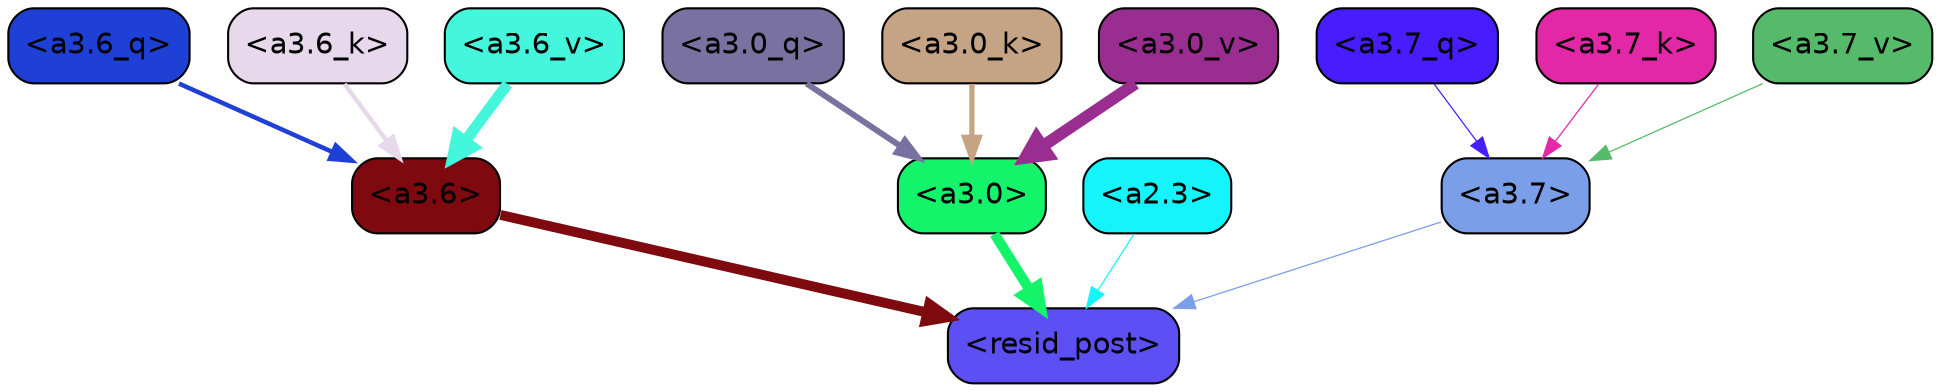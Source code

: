 strict digraph "" {
	graph [bgcolor=transparent,
		layout=dot,
		overlap=false,
		splines=true
	];
	"<a3.7>"	[color=black,
		fillcolor="#7a9ee7",
		fontname=Helvetica,
		shape=box,
		style="filled, rounded"];
	"<resid_post>"	[color=black,
		fillcolor="#5c4ff4",
		fontname=Helvetica,
		shape=box,
		style="filled, rounded"];
	"<a3.7>" -> "<resid_post>"	[color="#7a9ee7",
		penwidth=0.6];
	"<a3.6>"	[color=black,
		fillcolor="#7e0a0f",
		fontname=Helvetica,
		shape=box,
		style="filled, rounded"];
	"<a3.6>" -> "<resid_post>"	[color="#7e0a0f",
		penwidth=4.751592040061951];
	"<a3.0>"	[color=black,
		fillcolor="#13f46b",
		fontname=Helvetica,
		shape=box,
		style="filled, rounded"];
	"<a3.0>" -> "<resid_post>"	[color="#13f46b",
		penwidth=4.904066681861877];
	"<a2.3>"	[color=black,
		fillcolor="#14f4fd",
		fontname=Helvetica,
		shape=box,
		style="filled, rounded"];
	"<a2.3>" -> "<resid_post>"	[color="#14f4fd",
		penwidth=0.6];
	"<a3.7_q>"	[color=black,
		fillcolor="#471dfe",
		fontname=Helvetica,
		shape=box,
		style="filled, rounded"];
	"<a3.7_q>" -> "<a3.7>"	[color="#471dfe",
		penwidth=0.6];
	"<a3.6_q>"	[color=black,
		fillcolor="#1e40d5",
		fontname=Helvetica,
		shape=box,
		style="filled, rounded"];
	"<a3.6_q>" -> "<a3.6>"	[color="#1e40d5",
		penwidth=2.160832464694977];
	"<a3.0_q>"	[color=black,
		fillcolor="#79719f",
		fontname=Helvetica,
		shape=box,
		style="filled, rounded"];
	"<a3.0_q>" -> "<a3.0>"	[color="#79719f",
		penwidth=2.870753765106201];
	"<a3.7_k>"	[color=black,
		fillcolor="#e228a7",
		fontname=Helvetica,
		shape=box,
		style="filled, rounded"];
	"<a3.7_k>" -> "<a3.7>"	[color="#e228a7",
		penwidth=0.6];
	"<a3.6_k>"	[color=black,
		fillcolor="#e7d8eb",
		fontname=Helvetica,
		shape=box,
		style="filled, rounded"];
	"<a3.6_k>" -> "<a3.6>"	[color="#e7d8eb",
		penwidth=2.13908451795578];
	"<a3.0_k>"	[color=black,
		fillcolor="#c5a485",
		fontname=Helvetica,
		shape=box,
		style="filled, rounded"];
	"<a3.0_k>" -> "<a3.0>"	[color="#c5a485",
		penwidth=2.520303964614868];
	"<a3.7_v>"	[color=black,
		fillcolor="#56ba6b",
		fontname=Helvetica,
		shape=box,
		style="filled, rounded"];
	"<a3.7_v>" -> "<a3.7>"	[color="#56ba6b",
		penwidth=0.6];
	"<a3.6_v>"	[color=black,
		fillcolor="#44f7dc",
		fontname=Helvetica,
		shape=box,
		style="filled, rounded"];
	"<a3.6_v>" -> "<a3.6>"	[color="#44f7dc",
		penwidth=5.297133803367615];
	"<a3.0_v>"	[color=black,
		fillcolor="#9a2d90",
		fontname=Helvetica,
		shape=box,
		style="filled, rounded"];
	"<a3.0_v>" -> "<a3.0>"	[color="#9a2d90",
		penwidth=5.680712580680847];
}
